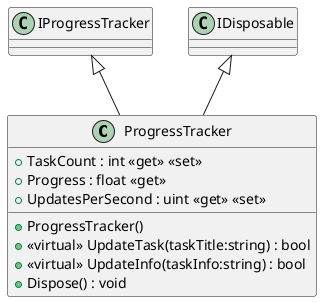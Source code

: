 @startuml
class ProgressTracker {
    + TaskCount : int <<get>> <<set>>
    + Progress : float <<get>>
    + UpdatesPerSecond : uint <<get>> <<set>>
    + ProgressTracker()
    + <<virtual>> UpdateTask(taskTitle:string) : bool
    + <<virtual>> UpdateInfo(taskInfo:string) : bool
    + Dispose() : void
}
IProgressTracker <|-- ProgressTracker
IDisposable <|-- ProgressTracker
@enduml
